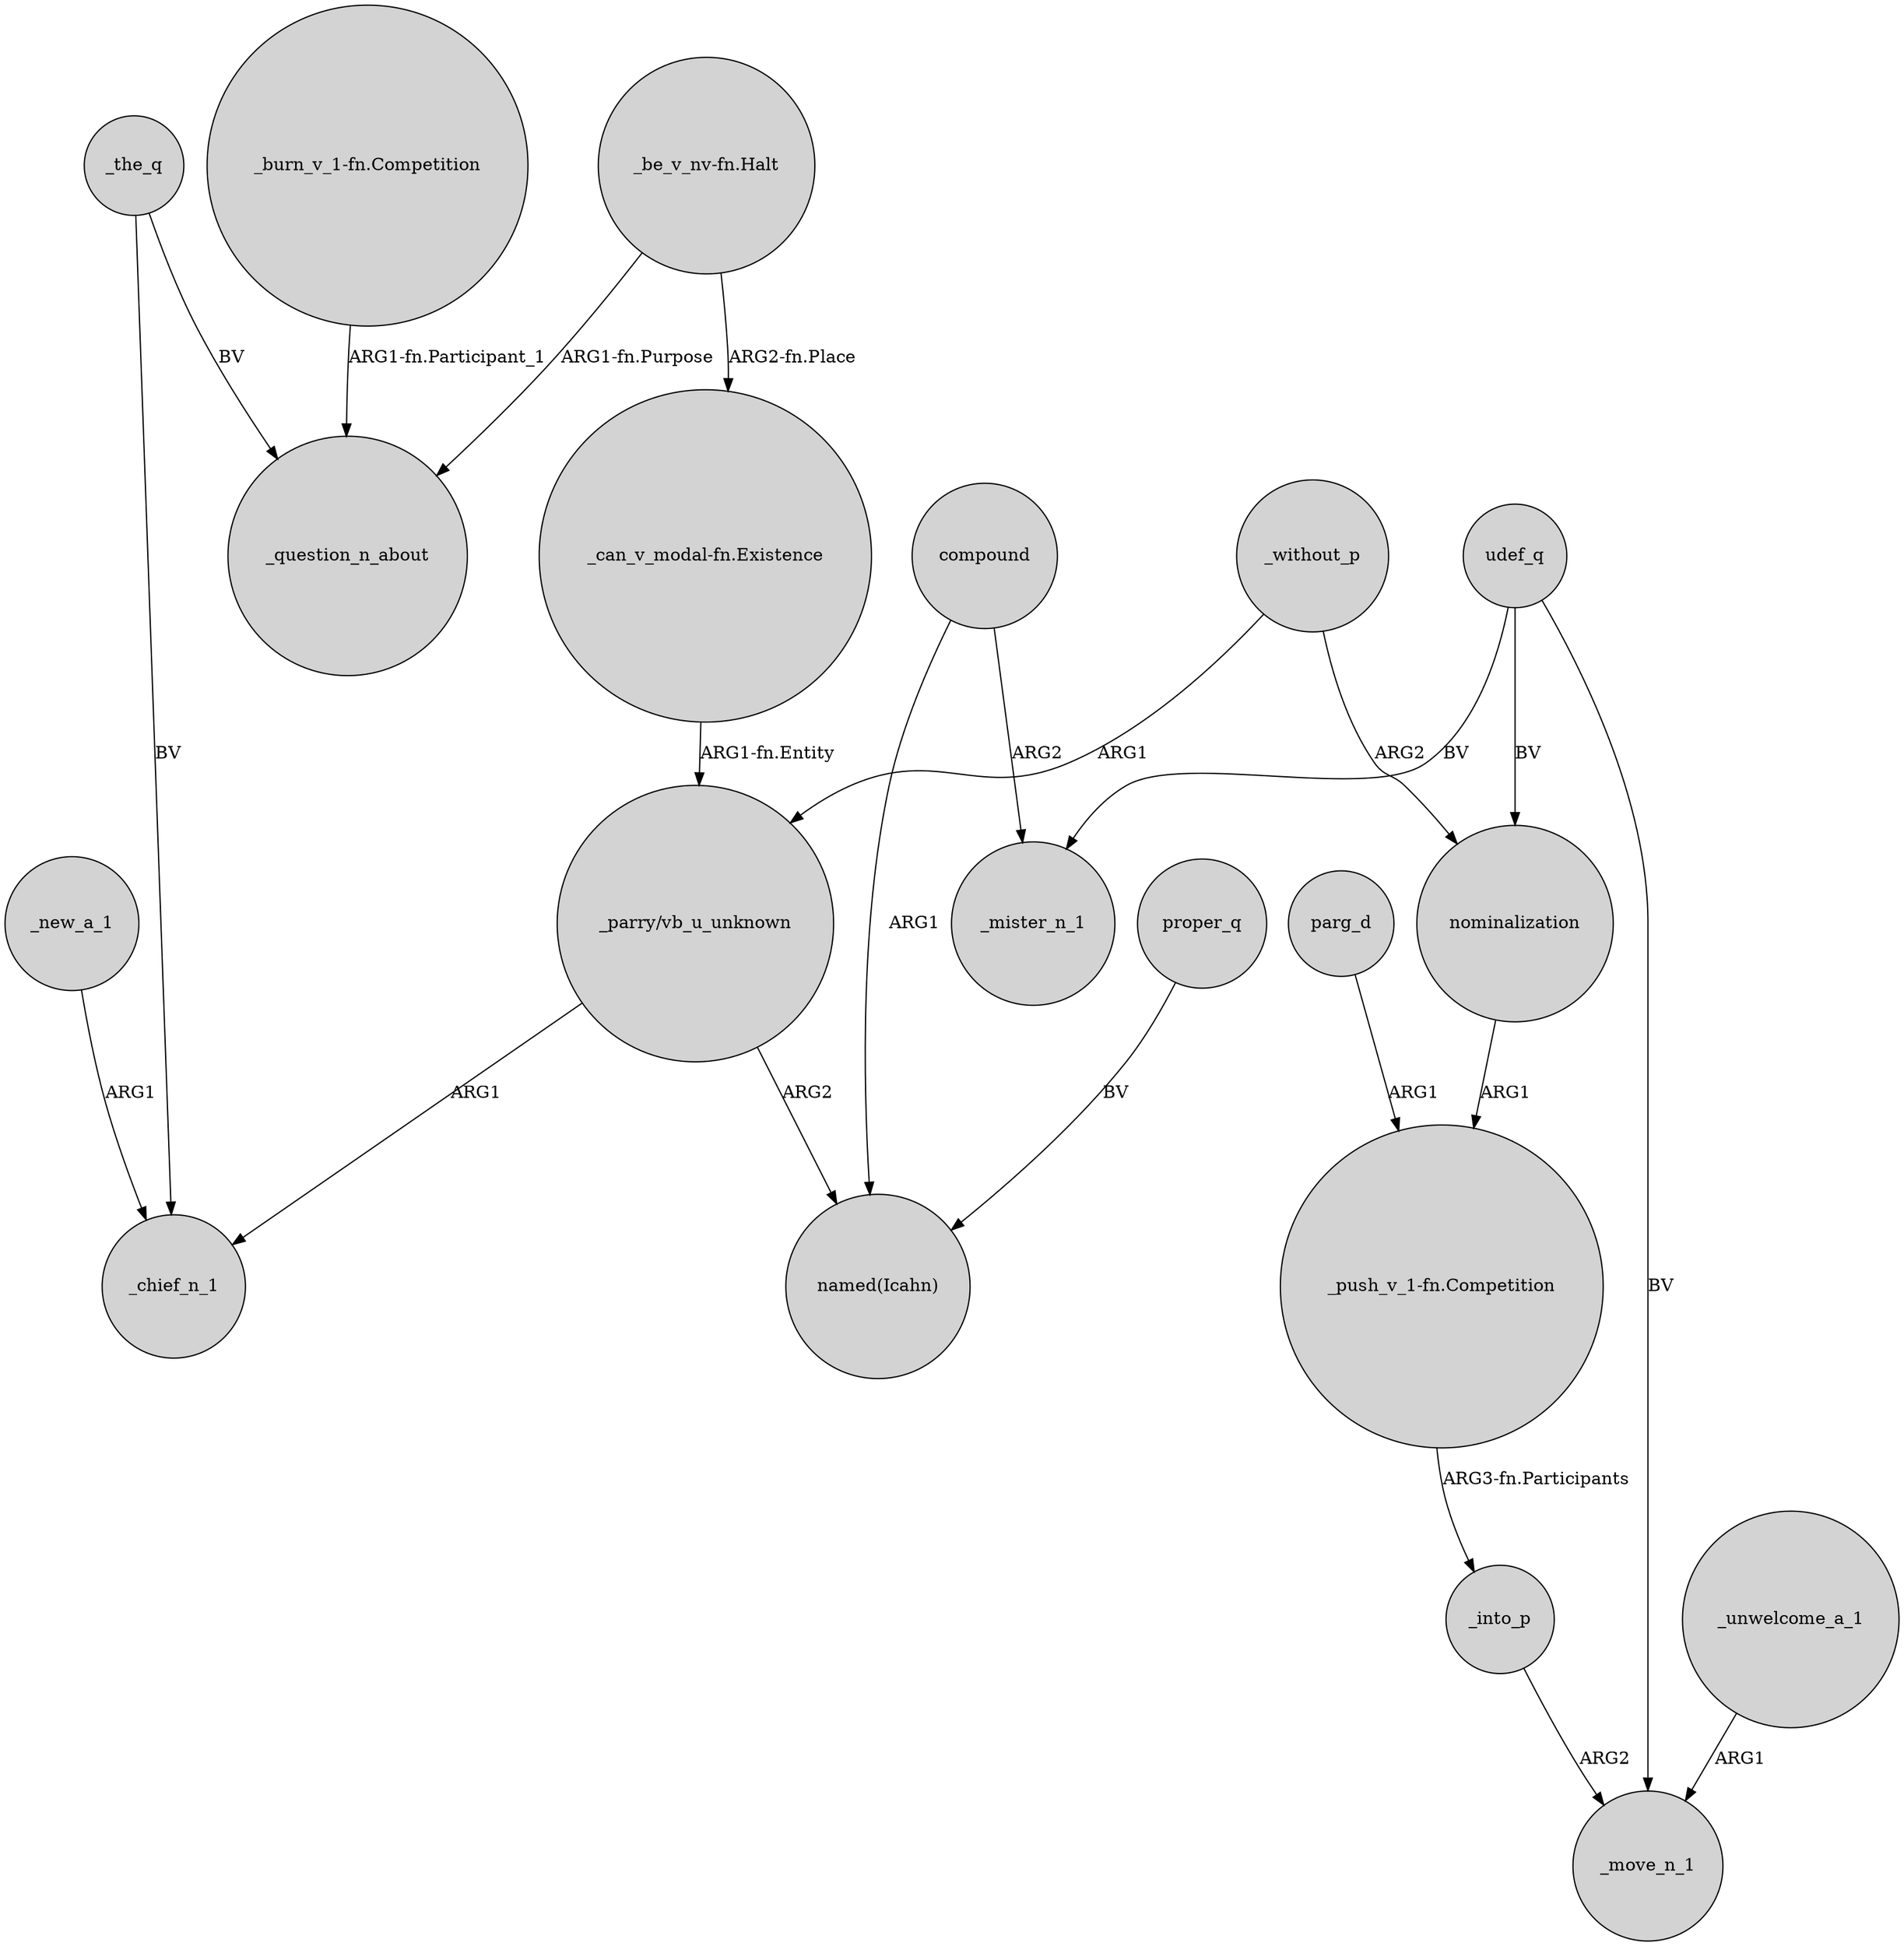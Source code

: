 digraph {
	node [shape=circle style=filled]
	compound -> "named(Icahn)" [label=ARG1]
	compound -> _mister_n_1 [label=ARG2]
	udef_q -> nominalization [label=BV]
	_the_q -> _question_n_about [label=BV]
	"_push_v_1-fn.Competition" -> _into_p [label="ARG3-fn.Participants"]
	nominalization -> "_push_v_1-fn.Competition" [label=ARG1]
	"_be_v_nv-fn.Halt" -> "_can_v_modal-fn.Existence" [label="ARG2-fn.Place"]
	_the_q -> _chief_n_1 [label=BV]
	udef_q -> _move_n_1 [label=BV]
	udef_q -> _mister_n_1 [label=BV]
	_into_p -> _move_n_1 [label=ARG2]
	"_parry/vb_u_unknown" -> "named(Icahn)" [label=ARG2]
	"_parry/vb_u_unknown" -> _chief_n_1 [label=ARG1]
	_without_p -> "_parry/vb_u_unknown" [label=ARG1]
	"_burn_v_1-fn.Competition" -> _question_n_about [label="ARG1-fn.Participant_1"]
	"_can_v_modal-fn.Existence" -> "_parry/vb_u_unknown" [label="ARG1-fn.Entity"]
	_new_a_1 -> _chief_n_1 [label=ARG1]
	_unwelcome_a_1 -> _move_n_1 [label=ARG1]
	parg_d -> "_push_v_1-fn.Competition" [label=ARG1]
	"_be_v_nv-fn.Halt" -> _question_n_about [label="ARG1-fn.Purpose"]
	proper_q -> "named(Icahn)" [label=BV]
	_without_p -> nominalization [label=ARG2]
}
